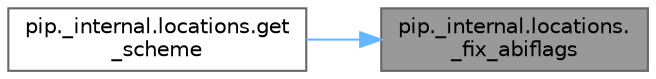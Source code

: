 digraph "pip._internal.locations._fix_abiflags"
{
 // LATEX_PDF_SIZE
  bgcolor="transparent";
  edge [fontname=Helvetica,fontsize=10,labelfontname=Helvetica,labelfontsize=10];
  node [fontname=Helvetica,fontsize=10,shape=box,height=0.2,width=0.4];
  rankdir="RL";
  Node1 [id="Node000001",label="pip._internal.locations.\l_fix_abiflags",height=0.2,width=0.4,color="gray40", fillcolor="grey60", style="filled", fontcolor="black",tooltip=" "];
  Node1 -> Node2 [id="edge1_Node000001_Node000002",dir="back",color="steelblue1",style="solid",tooltip=" "];
  Node2 [id="Node000002",label="pip._internal.locations.get\l_scheme",height=0.2,width=0.4,color="grey40", fillcolor="white", style="filled",URL="$namespacepip_1_1__internal_1_1locations.html#a3b15aab1058aaf63671a0eeb228b3296",tooltip=" "];
}
